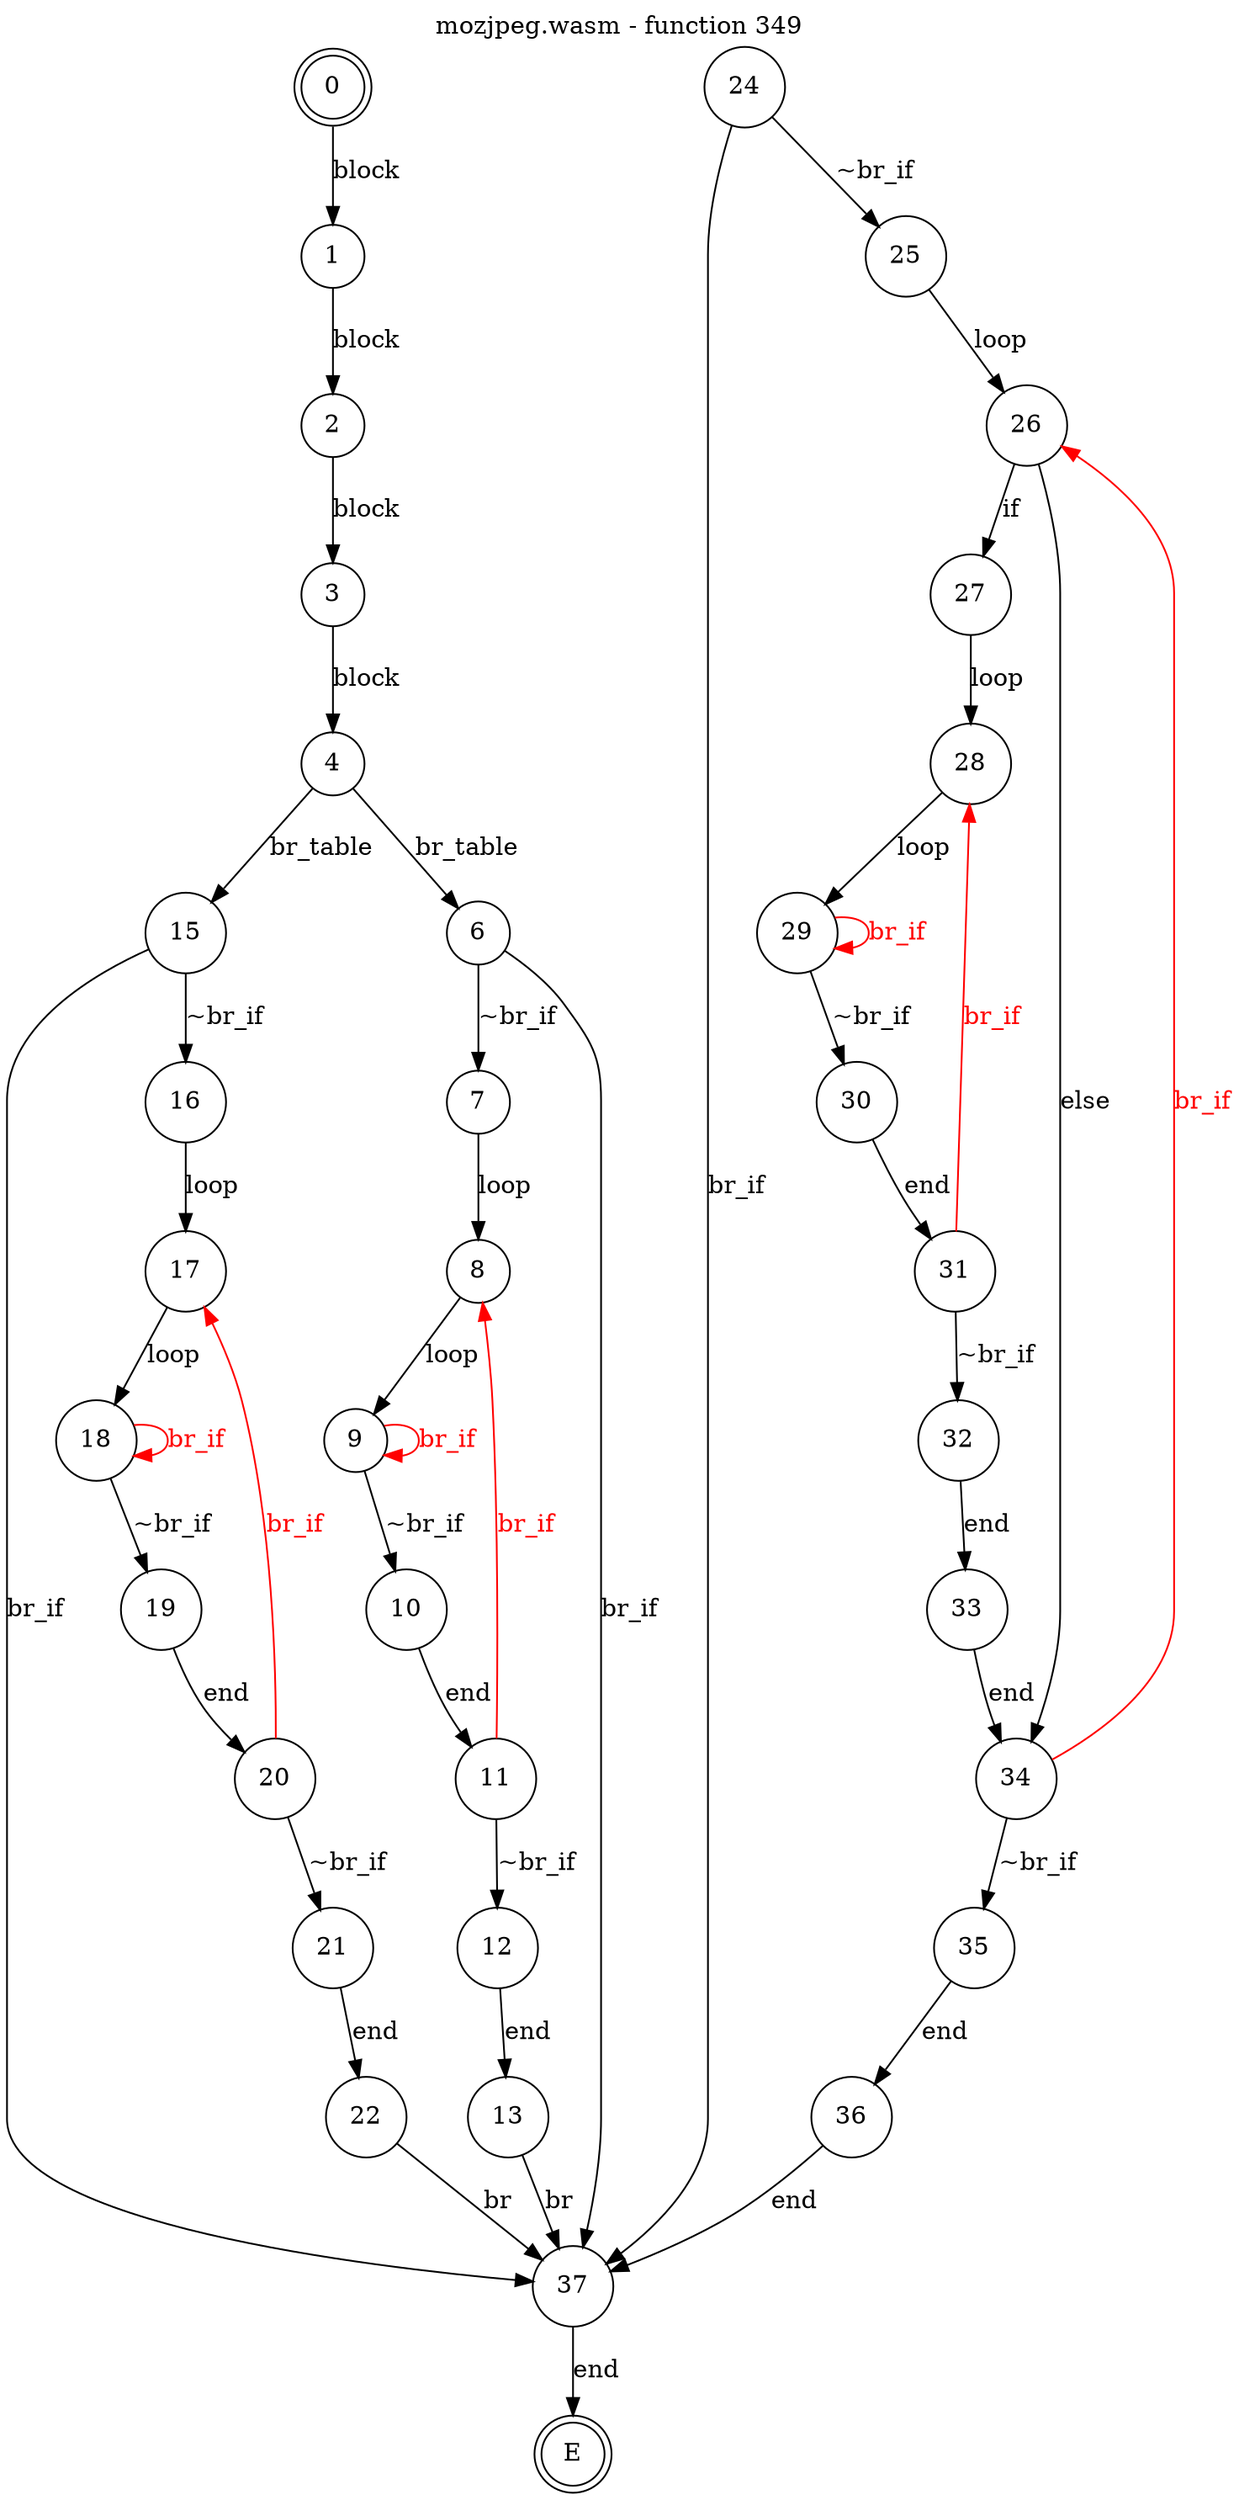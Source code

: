 digraph finite_state_machine {
    label = "mozjpeg.wasm - function 349"
    labelloc =  t
    labelfontsize = 16
    labelfontcolor = black
    labelfontname = "Helvetica"
    node [shape = doublecircle]; 0 E ;
    node [shape = circle];
    0 -> 1[label="block"];
    1 -> 2[label="block"];
    2 -> 3[label="block"];
    3 -> 4[label="block"];
    4 -> 15[label="br_table"];
    4 -> 6[label="br_table"];
    6 -> 7[label="~br_if"];
    6 -> 37[label="br_if"];
    7 -> 8[label="loop"];
    8 -> 9[label="loop"];
    9 -> 10[label="~br_if"];
    9 -> 9[color="red" fontcolor="red" label="br_if"];
    10 -> 11[label="end"];
    11 -> 12[label="~br_if"];
    11 -> 8[color="red" fontcolor="red" label="br_if"];
    12 -> 13[label="end"];
    13 -> 37[label="br"];
    15 -> 16[label="~br_if"];
    15 -> 37[label="br_if"];
    16 -> 17[label="loop"];
    17 -> 18[label="loop"];
    18 -> 19[label="~br_if"];
    18 -> 18[color="red" fontcolor="red" label="br_if"];
    19 -> 20[label="end"];
    20 -> 21[label="~br_if"];
    20 -> 17[color="red" fontcolor="red" label="br_if"];
    21 -> 22[label="end"];
    22 -> 37[label="br"];
    24 -> 25[label="~br_if"];
    24 -> 37[label="br_if"];
    25 -> 26[label="loop"];
    26 -> 27[label="if"];
    26 -> 34[label="else"];
    27 -> 28[label="loop"];
    28 -> 29[label="loop"];
    29 -> 30[label="~br_if"];
    29 -> 29[color="red" fontcolor="red" label="br_if"];
    30 -> 31[label="end"];
    31 -> 32[label="~br_if"];
    31 -> 28[color="red" fontcolor="red" label="br_if"];
    32 -> 33[label="end"];
    33 -> 34[label="end"];
    34 -> 35[label="~br_if"];
    34 -> 26[color="red" fontcolor="red" label="br_if"];
    35 -> 36[label="end"];
    36 -> 37[label="end"];
    37 -> E[label="end"];
}
